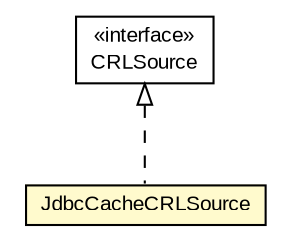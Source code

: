 #!/usr/local/bin/dot
#
# Class diagram 
# Generated by UMLGraph version R5_6-24-gf6e263 (http://www.umlgraph.org/)
#

digraph G {
	edge [fontname="arial",fontsize=10,labelfontname="arial",labelfontsize=10];
	node [fontname="arial",fontsize=10,shape=plaintext];
	nodesep=0.25;
	ranksep=0.5;
	// eu.europa.esig.dss.x509.crl.CRLSource
	c399807 [label=<<table title="eu.europa.esig.dss.x509.crl.CRLSource" border="0" cellborder="1" cellspacing="0" cellpadding="2" port="p" href="../../x509/crl/CRLSource.html">
		<tr><td><table border="0" cellspacing="0" cellpadding="1">
<tr><td align="center" balign="center"> &#171;interface&#187; </td></tr>
<tr><td align="center" balign="center"> CRLSource </td></tr>
		</table></td></tr>
		</table>>, URL="../../x509/crl/CRLSource.html", fontname="arial", fontcolor="black", fontsize=10.0];
	// eu.europa.esig.dss.client.crl.JdbcCacheCRLSource
	c400225 [label=<<table title="eu.europa.esig.dss.client.crl.JdbcCacheCRLSource" border="0" cellborder="1" cellspacing="0" cellpadding="2" port="p" bgcolor="lemonChiffon" href="./JdbcCacheCRLSource.html">
		<tr><td><table border="0" cellspacing="0" cellpadding="1">
<tr><td align="center" balign="center"> JdbcCacheCRLSource </td></tr>
		</table></td></tr>
		</table>>, URL="./JdbcCacheCRLSource.html", fontname="arial", fontcolor="black", fontsize=10.0];
	//eu.europa.esig.dss.client.crl.JdbcCacheCRLSource implements eu.europa.esig.dss.x509.crl.CRLSource
	c399807:p -> c400225:p [dir=back,arrowtail=empty,style=dashed];
}

